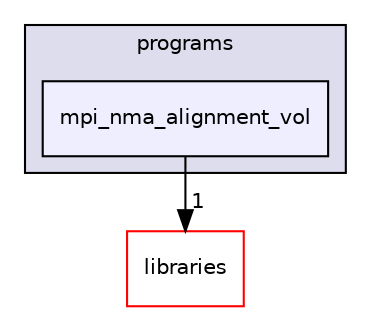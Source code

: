 digraph "xmipp/applications/programs/mpi_nma_alignment_vol" {
  compound=true
  node [ fontsize="10", fontname="Helvetica"];
  edge [ labelfontsize="10", labelfontname="Helvetica"];
  subgraph clusterdir_592b16dc4070b933e5655da2b0d20bbb {
    graph [ bgcolor="#ddddee", pencolor="black", label="programs" fontname="Helvetica", fontsize="10", URL="dir_592b16dc4070b933e5655da2b0d20bbb.html"]
  dir_295daf9192f1412163afeb805de66da1 [shape=box, label="mpi_nma_alignment_vol", style="filled", fillcolor="#eeeeff", pencolor="black", URL="dir_295daf9192f1412163afeb805de66da1.html"];
  }
  dir_29dba3f3840f20df3b04d1972e99046b [shape=box label="libraries" fillcolor="white" style="filled" color="red" URL="dir_29dba3f3840f20df3b04d1972e99046b.html"];
  dir_295daf9192f1412163afeb805de66da1->dir_29dba3f3840f20df3b04d1972e99046b [headlabel="1", labeldistance=1.5 headhref="dir_000152_000027.html"];
}
